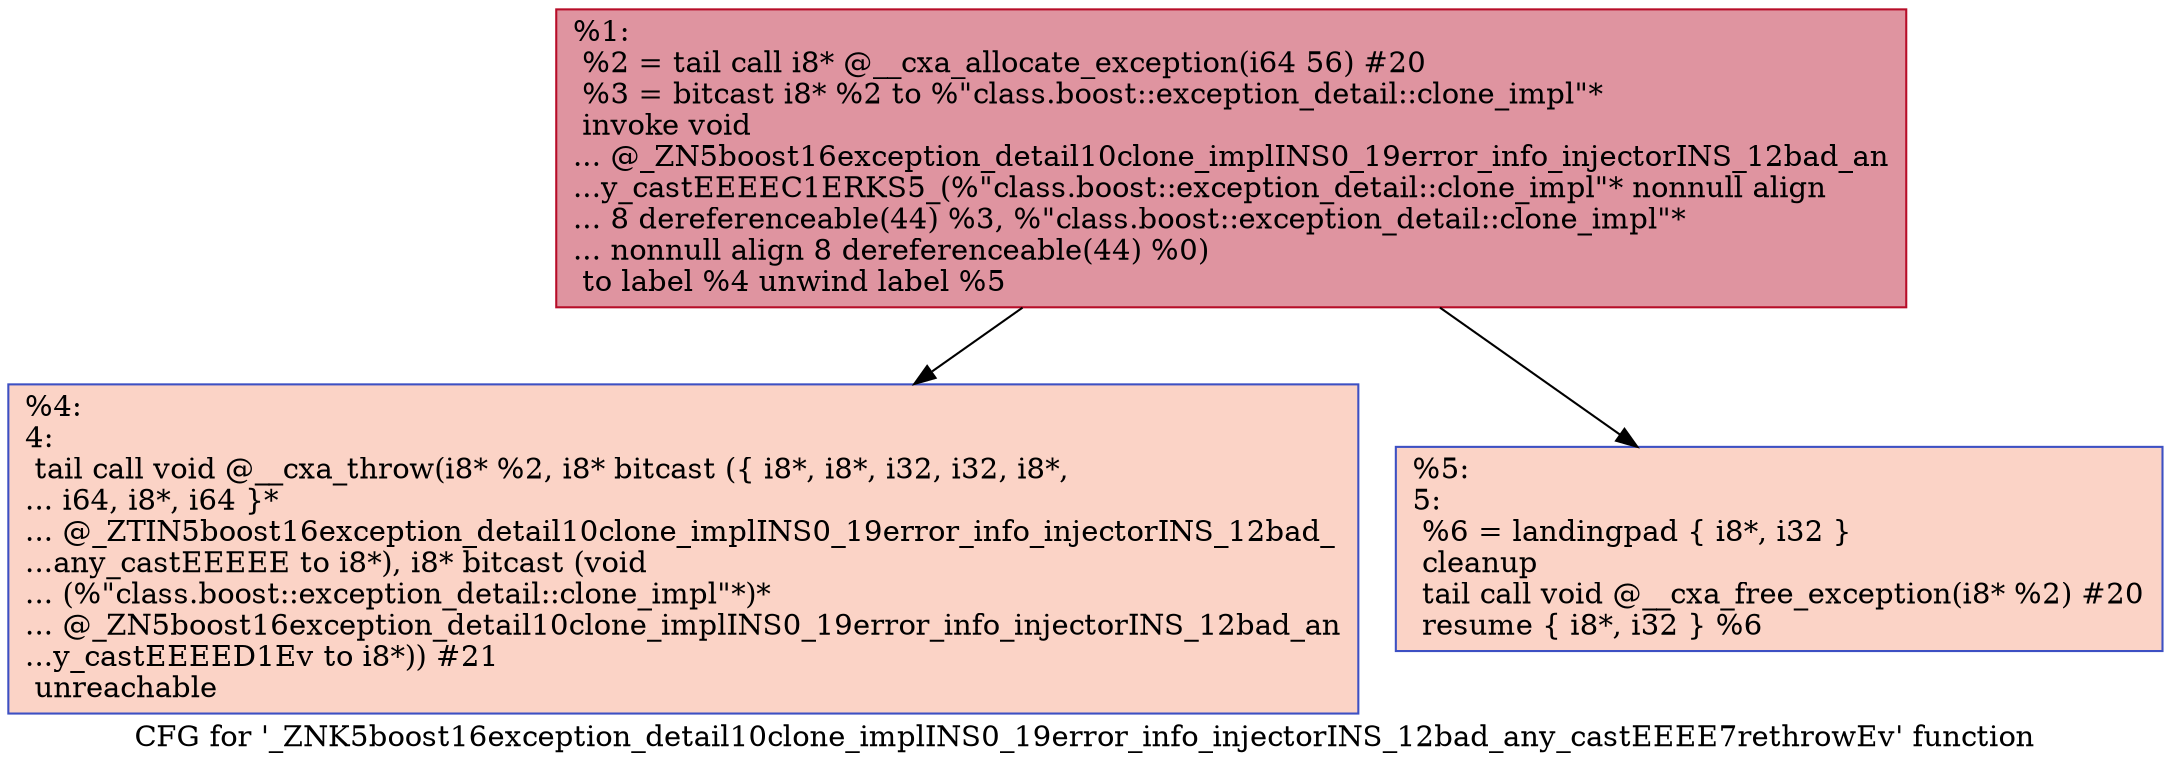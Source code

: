 digraph "CFG for '_ZNK5boost16exception_detail10clone_implINS0_19error_info_injectorINS_12bad_any_castEEEE7rethrowEv' function" {
	label="CFG for '_ZNK5boost16exception_detail10clone_implINS0_19error_info_injectorINS_12bad_any_castEEEE7rethrowEv' function";

	Node0x555c8d447c50 [shape=record,color="#b70d28ff", style=filled, fillcolor="#b70d2870",label="{%1:\l  %2 = tail call i8* @__cxa_allocate_exception(i64 56) #20\l  %3 = bitcast i8* %2 to %\"class.boost::exception_detail::clone_impl\"*\l  invoke void\l... @_ZN5boost16exception_detail10clone_implINS0_19error_info_injectorINS_12bad_an\l...y_castEEEEC1ERKS5_(%\"class.boost::exception_detail::clone_impl\"* nonnull align\l... 8 dereferenceable(44) %3, %\"class.boost::exception_detail::clone_impl\"*\l... nonnull align 8 dereferenceable(44) %0)\l          to label %4 unwind label %5\l}"];
	Node0x555c8d447c50 -> Node0x555c8d447de0;
	Node0x555c8d447c50 -> Node0x555c8d447e30;
	Node0x555c8d447de0 [shape=record,color="#3d50c3ff", style=filled, fillcolor="#f59c7d70",label="{%4:\l4:                                                \l  tail call void @__cxa_throw(i8* %2, i8* bitcast (\{ i8*, i8*, i32, i32, i8*,\l... i64, i8*, i64 \}*\l... @_ZTIN5boost16exception_detail10clone_implINS0_19error_info_injectorINS_12bad_\l...any_castEEEEE to i8*), i8* bitcast (void\l... (%\"class.boost::exception_detail::clone_impl\"*)*\l... @_ZN5boost16exception_detail10clone_implINS0_19error_info_injectorINS_12bad_an\l...y_castEEEED1Ev to i8*)) #21\l  unreachable\l}"];
	Node0x555c8d447e30 [shape=record,color="#3d50c3ff", style=filled, fillcolor="#f59c7d70",label="{%5:\l5:                                                \l  %6 = landingpad \{ i8*, i32 \}\l          cleanup\l  tail call void @__cxa_free_exception(i8* %2) #20\l  resume \{ i8*, i32 \} %6\l}"];
}
